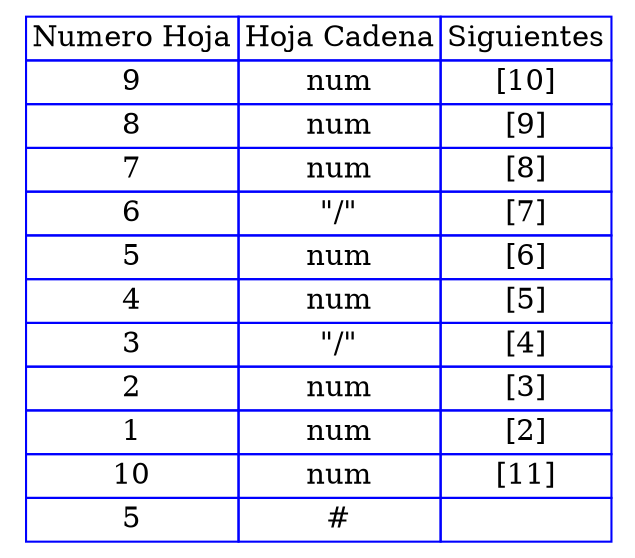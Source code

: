 digraph {

  tbl [

    shape=plaintext
    label=<
      <table border='0' cellborder='1' color='blue' cellspacing='0'>
        <tr><td>Numero Hoja</td><td>Hoja Cadena</td><td>Siguientes</td></tr><tr><td>9</td><td>num</td><td>[10]</td></tr><tr><td>8</td><td>num</td><td>[9]</td></tr><tr><td>7</td><td>num</td><td>[8]</td></tr><tr><td>6</td><td>"/"</td><td>[7]</td></tr><tr><td>5</td><td>num</td><td>[6]</td></tr><tr><td>4</td><td>num</td><td>[5]</td></tr><tr><td>3</td><td>"/"</td><td>[4]</td></tr><tr><td>2</td><td>num</td><td>[3]</td></tr><tr><td>1</td><td>num</td><td>[2]</td></tr><tr><td>10</td><td>num</td><td>[11]</td></tr><tr><td>5</td><td>#</td><td></td></tr>

      </table>

    >];

}
